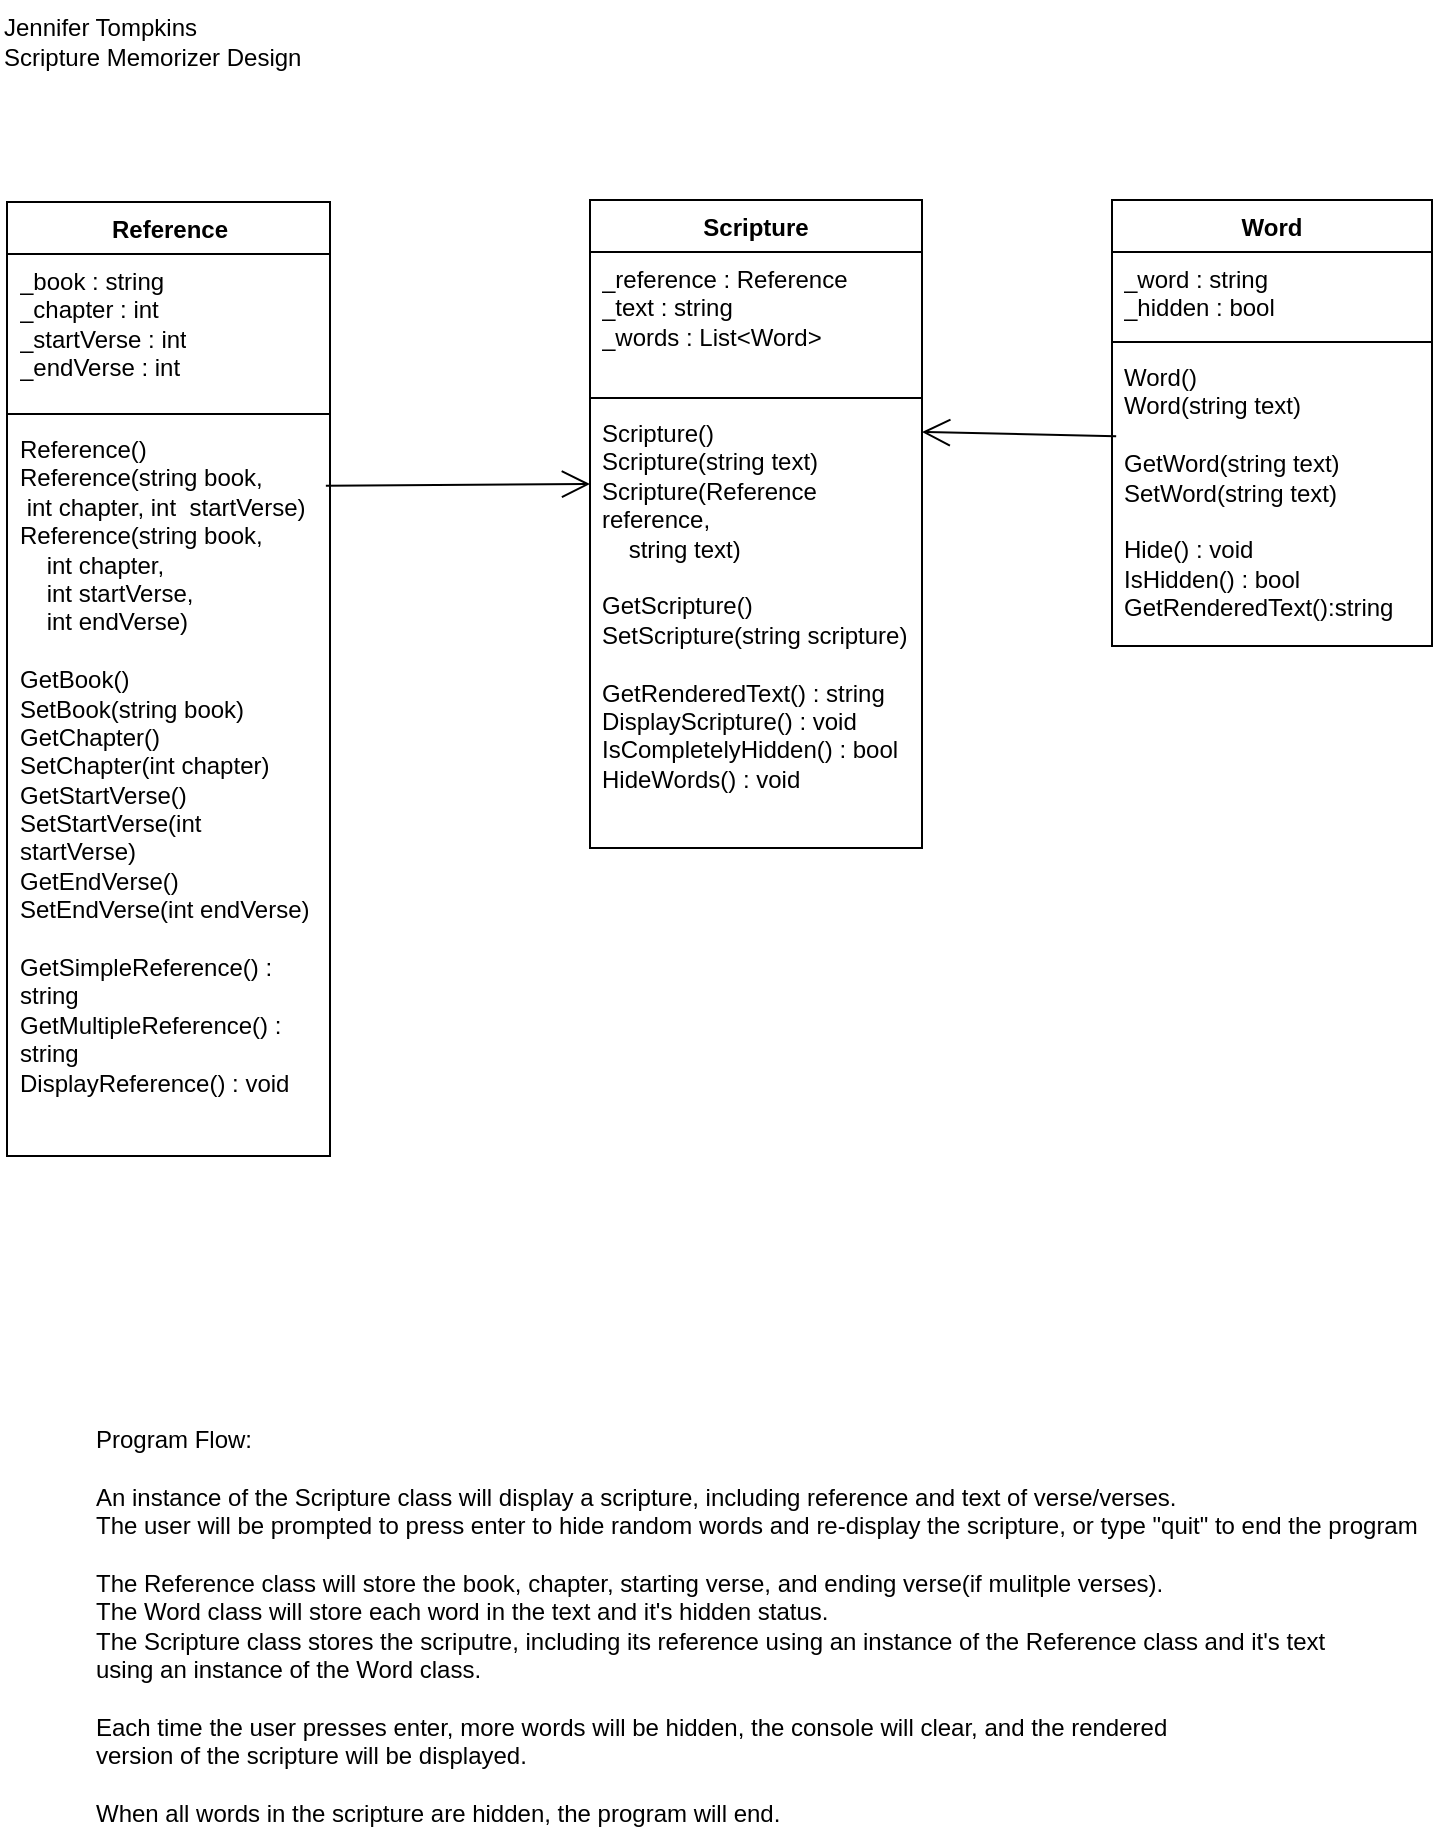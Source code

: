 <mxfile version="21.3.2" type="github">
  <diagram id="C5RBs43oDa-KdzZeNtuy" name="Page-1">
    <mxGraphModel dx="1434" dy="790" grid="0" gridSize="10" guides="1" tooltips="1" connect="1" arrows="1" fold="1" page="1" pageScale="1" pageWidth="827" pageHeight="1169" background="#ffffff" math="0" shadow="0">
      <root>
        <mxCell id="WIyWlLk6GJQsqaUBKTNV-0" />
        <mxCell id="WIyWlLk6GJQsqaUBKTNV-1" parent="WIyWlLk6GJQsqaUBKTNV-0" />
        <mxCell id="IguEvuTKmepFIFM6E3DM-27" value="Program Flow:&lt;br&gt;&lt;br&gt;An instance of the Scripture class will display a scripture, including reference and text of verse/verses.&lt;br&gt;The user will be prompted to press enter to hide random words and re-display the scripture, or type &quot;quit&quot; to end the program&lt;br&gt;&lt;br&gt;The Reference class will store the book, chapter, starting verse, and ending verse(if mulitple verses).&lt;br&gt;The Word class will store each word in the text and it&#39;s hidden status.&lt;br&gt;The Scripture class stores the scriputre, including its reference using an instance of the Reference class and it&#39;s text &lt;br&gt;using an instance of the Word class.&lt;br&gt;&lt;br&gt;Each time the user presses enter, more words will be hidden, the console will clear, and the rendered&lt;br&gt;version of the scripture will be displayed.&lt;br&gt;&lt;br&gt;When all words in the scripture are hidden, the program will end." style="text;html=1;align=left;verticalAlign=middle;resizable=0;points=[];autosize=1;strokeColor=none;fillColor=none;" parent="WIyWlLk6GJQsqaUBKTNV-1" vertex="1">
          <mxGeometry x="85" y="729" width="679" height="214" as="geometry" />
        </mxCell>
        <mxCell id="IguEvuTKmepFIFM6E3DM-28" value="Jennifer Tompkins&lt;br&gt;&lt;div style=&quot;&quot;&gt;&lt;span style=&quot;background-color: initial;&quot;&gt;Scripture Memorizer Design&lt;/span&gt;&lt;/div&gt;" style="text;html=1;align=left;verticalAlign=middle;resizable=0;points=[];autosize=1;strokeColor=none;fillColor=none;" parent="WIyWlLk6GJQsqaUBKTNV-1" vertex="1">
          <mxGeometry x="39" y="23" width="167" height="41" as="geometry" />
        </mxCell>
        <mxCell id="xL8gWNdVzd0Zu4KHVVUs-29" value="Reference" style="swimlane;fontStyle=1;align=center;verticalAlign=top;childLayout=stackLayout;horizontal=1;startSize=26;horizontalStack=0;resizeParent=1;resizeParentMax=0;resizeLast=0;collapsible=1;marginBottom=0;whiteSpace=wrap;html=1;" parent="WIyWlLk6GJQsqaUBKTNV-1" vertex="1">
          <mxGeometry x="42.5" y="124" width="161.5" height="477" as="geometry" />
        </mxCell>
        <mxCell id="xL8gWNdVzd0Zu4KHVVUs-30" value="&lt;div style=&quot;border-color: var(--border-color);&quot;&gt;_book : string&lt;/div&gt;&lt;div style=&quot;border-color: var(--border-color);&quot;&gt;_chapter : int&lt;/div&gt;&lt;div style=&quot;border-color: var(--border-color);&quot;&gt;_startVerse : int&lt;/div&gt;&lt;div style=&quot;border-color: var(--border-color);&quot;&gt;_endVerse : int&lt;/div&gt;" style="text;strokeColor=none;fillColor=none;align=left;verticalAlign=top;spacingLeft=4;spacingRight=4;overflow=hidden;rotatable=0;points=[[0,0.5],[1,0.5]];portConstraint=eastwest;whiteSpace=wrap;html=1;" parent="xL8gWNdVzd0Zu4KHVVUs-29" vertex="1">
          <mxGeometry y="26" width="161.5" height="76" as="geometry" />
        </mxCell>
        <mxCell id="xL8gWNdVzd0Zu4KHVVUs-31" value="" style="line;strokeWidth=1;fillColor=none;align=left;verticalAlign=middle;spacingTop=-1;spacingLeft=3;spacingRight=3;rotatable=0;labelPosition=right;points=[];portConstraint=eastwest;strokeColor=inherit;" parent="xL8gWNdVzd0Zu4KHVVUs-29" vertex="1">
          <mxGeometry y="102" width="161.5" height="8" as="geometry" />
        </mxCell>
        <mxCell id="xL8gWNdVzd0Zu4KHVVUs-42" value="" style="endArrow=open;endFill=1;endSize=12;html=1;rounded=0;exitX=0.981;exitY=0.087;exitDx=0;exitDy=0;exitPerimeter=0;" parent="xL8gWNdVzd0Zu4KHVVUs-29" edge="1">
          <mxGeometry width="160" relative="1" as="geometry">
            <mxPoint x="159.431" y="141.929" as="sourcePoint" />
            <mxPoint x="291.5" y="141" as="targetPoint" />
          </mxGeometry>
        </mxCell>
        <mxCell id="xL8gWNdVzd0Zu4KHVVUs-32" value="&lt;div style=&quot;border-color: var(--border-color);&quot;&gt;Reference()&lt;/div&gt;&lt;div style=&quot;border-color: var(--border-color);&quot;&gt;Reference(string book,&lt;/div&gt;&lt;div style=&quot;border-color: var(--border-color);&quot;&gt;&lt;span style=&quot;white-space: pre;&quot;&gt; &lt;/span&gt;int chapter,&amp;nbsp;&lt;span style=&quot;background-color: initial;&quot;&gt;int &lt;span style=&quot;white-space: pre;&quot;&gt; &lt;/span&gt;startVerse)&lt;/span&gt;&lt;/div&gt;&lt;div style=&quot;border-color: var(--border-color);&quot;&gt;Reference(string book,&lt;/div&gt;&lt;div style=&quot;border-color: var(--border-color);&quot;&gt;&lt;span style=&quot;border-color: var(--border-color);&quot;&gt;&lt;span style=&quot;border-color: var(--border-color);&quot;&gt;&lt;span style=&quot;border-color: var(--border-color);&quot;&gt;&amp;nbsp;&amp;nbsp;&amp;nbsp;&amp;nbsp;&lt;/span&gt;&lt;/span&gt;int chapter,&lt;/span&gt;&lt;/div&gt;&lt;div style=&quot;border-color: var(--border-color);&quot;&gt;&lt;span style=&quot;border-color: var(--border-color);&quot;&gt;&lt;span style=&quot;border-color: var(--border-color);&quot;&gt;&lt;span style=&quot;border-color: var(--border-color);&quot;&gt;&amp;nbsp;&amp;nbsp;&amp;nbsp;&amp;nbsp;&lt;/span&gt;&lt;/span&gt;int startVerse,&lt;/span&gt;&lt;/div&gt;&lt;div style=&quot;border-color: var(--border-color);&quot;&gt;&lt;span style=&quot;border-color: var(--border-color);&quot;&gt;&lt;span style=&quot;border-color: var(--border-color);&quot;&gt;&lt;span style=&quot;border-color: var(--border-color);&quot;&gt;&amp;nbsp;&amp;nbsp;&amp;nbsp;&amp;nbsp;&lt;/span&gt;&lt;/span&gt;int endVerse)&lt;/span&gt;&lt;/div&gt;&lt;div style=&quot;border-color: var(--border-color);&quot;&gt;&lt;br style=&quot;border-color: var(--border-color);&quot;&gt;&lt;/div&gt;&lt;div style=&quot;border-color: var(--border-color);&quot;&gt;GetBook()&lt;/div&gt;&lt;div style=&quot;border-color: var(--border-color);&quot;&gt;SetBook(string book)&lt;/div&gt;&lt;div style=&quot;border-color: var(--border-color);&quot;&gt;GetChapter()&lt;/div&gt;&lt;div style=&quot;border-color: var(--border-color);&quot;&gt;SetChapter(int chapter)&lt;/div&gt;&lt;div style=&quot;border-color: var(--border-color);&quot;&gt;GetStartVerse()&lt;/div&gt;&lt;div style=&quot;border-color: var(--border-color);&quot;&gt;SetStartVerse(int startVerse)&lt;/div&gt;&lt;div style=&quot;border-color: var(--border-color);&quot;&gt;GetEndVerse()&lt;/div&gt;&lt;div style=&quot;border-color: var(--border-color);&quot;&gt;SetEndVerse(int endVerse)&lt;/div&gt;&lt;div style=&quot;border-color: var(--border-color);&quot;&gt;&lt;br style=&quot;border-color: var(--border-color);&quot;&gt;&lt;/div&gt;&lt;div style=&quot;border-color: var(--border-color);&quot;&gt;GetSimpleReference() : string&lt;/div&gt;&lt;div style=&quot;border-color: var(--border-color);&quot;&gt;GetMultipleReference() : string&lt;/div&gt;&lt;div style=&quot;border-color: var(--border-color);&quot;&gt;DisplayReference() : void&lt;/div&gt;" style="text;strokeColor=none;fillColor=none;align=left;verticalAlign=top;spacingLeft=4;spacingRight=4;overflow=hidden;rotatable=0;points=[[0,0.5],[1,0.5]];portConstraint=eastwest;whiteSpace=wrap;html=1;" parent="xL8gWNdVzd0Zu4KHVVUs-29" vertex="1">
          <mxGeometry y="110" width="161.5" height="367" as="geometry" />
        </mxCell>
        <mxCell id="xL8gWNdVzd0Zu4KHVVUs-34" value="Scripture" style="swimlane;fontStyle=1;align=center;verticalAlign=top;childLayout=stackLayout;horizontal=1;startSize=26;horizontalStack=0;resizeParent=1;resizeParentMax=0;resizeLast=0;collapsible=1;marginBottom=0;whiteSpace=wrap;html=1;" parent="WIyWlLk6GJQsqaUBKTNV-1" vertex="1">
          <mxGeometry x="334" y="123" width="166" height="324" as="geometry" />
        </mxCell>
        <mxCell id="xL8gWNdVzd0Zu4KHVVUs-35" value="&lt;div style=&quot;border-color: var(--border-color);&quot;&gt;_reference : Reference&lt;/div&gt;&lt;div style=&quot;border-color: var(--border-color);&quot;&gt;_text : string&lt;/div&gt;&lt;div style=&quot;border-color: var(--border-color);&quot;&gt;_words : List&amp;lt;Word&amp;gt;&lt;/div&gt;" style="text;strokeColor=none;fillColor=none;align=left;verticalAlign=top;spacingLeft=4;spacingRight=4;overflow=hidden;rotatable=0;points=[[0,0.5],[1,0.5]];portConstraint=eastwest;whiteSpace=wrap;html=1;" parent="xL8gWNdVzd0Zu4KHVVUs-34" vertex="1">
          <mxGeometry y="26" width="166" height="69" as="geometry" />
        </mxCell>
        <mxCell id="xL8gWNdVzd0Zu4KHVVUs-36" value="" style="line;strokeWidth=1;fillColor=none;align=left;verticalAlign=middle;spacingTop=-1;spacingLeft=3;spacingRight=3;rotatable=0;labelPosition=right;points=[];portConstraint=eastwest;strokeColor=inherit;" parent="xL8gWNdVzd0Zu4KHVVUs-34" vertex="1">
          <mxGeometry y="95" width="166" height="8" as="geometry" />
        </mxCell>
        <mxCell id="xL8gWNdVzd0Zu4KHVVUs-37" value="&lt;div style=&quot;border-color: var(--border-color);&quot;&gt;Scripture()&lt;/div&gt;&lt;div style=&quot;border-color: var(--border-color);&quot;&gt;Scripture(string text)&lt;/div&gt;&lt;div style=&quot;border-color: var(--border-color);&quot;&gt;Scripture(Reference reference,&lt;/div&gt;&lt;div style=&quot;border-color: var(--border-color);&quot;&gt;&lt;span style=&quot;white-space: pre;&quot;&gt;&amp;nbsp;&amp;nbsp;&amp;nbsp;&amp;nbsp;&lt;/span&gt;string text)&lt;span style=&quot;border-color: var(--border-color);&quot;&gt;&lt;/span&gt;&lt;/div&gt;&lt;div style=&quot;border-color: var(--border-color);&quot;&gt;&lt;br style=&quot;border-color: var(--border-color);&quot;&gt;&lt;/div&gt;&lt;div style=&quot;border-color: var(--border-color);&quot;&gt;GetScripture()&lt;/div&gt;&lt;div style=&quot;border-color: var(--border-color);&quot;&gt;SetScripture(string scripture)&lt;/div&gt;&lt;div style=&quot;border-color: var(--border-color);&quot;&gt;&lt;br style=&quot;border-color: var(--border-color);&quot;&gt;&lt;/div&gt;&lt;div style=&quot;border-color: var(--border-color);&quot;&gt;GetRenderedText() : string&lt;/div&gt;&lt;div style=&quot;border-color: var(--border-color);&quot;&gt;DisplayScripture() : void&lt;/div&gt;&lt;div style=&quot;border-color: var(--border-color);&quot;&gt;IsCompletelyHidden() : bool&lt;/div&gt;&lt;div style=&quot;border-color: var(--border-color);&quot;&gt;HideWords() : void&lt;/div&gt;" style="text;strokeColor=none;fillColor=none;align=left;verticalAlign=top;spacingLeft=4;spacingRight=4;overflow=hidden;rotatable=0;points=[[0,0.5],[1,0.5]];portConstraint=eastwest;whiteSpace=wrap;html=1;" parent="xL8gWNdVzd0Zu4KHVVUs-34" vertex="1">
          <mxGeometry y="103" width="166" height="221" as="geometry" />
        </mxCell>
        <mxCell id="xL8gWNdVzd0Zu4KHVVUs-38" value="Word" style="swimlane;fontStyle=1;align=center;verticalAlign=top;childLayout=stackLayout;horizontal=1;startSize=26;horizontalStack=0;resizeParent=1;resizeParentMax=0;resizeLast=0;collapsible=1;marginBottom=0;whiteSpace=wrap;html=1;" parent="WIyWlLk6GJQsqaUBKTNV-1" vertex="1">
          <mxGeometry x="595" y="123" width="160" height="223" as="geometry" />
        </mxCell>
        <mxCell id="xL8gWNdVzd0Zu4KHVVUs-39" value="&lt;div style=&quot;border-color: var(--border-color);&quot;&gt;_word : string&lt;/div&gt;&lt;div style=&quot;border-color: var(--border-color);&quot;&gt;_hidden : bool&lt;/div&gt;" style="text;strokeColor=none;fillColor=none;align=left;verticalAlign=top;spacingLeft=4;spacingRight=4;overflow=hidden;rotatable=0;points=[[0,0.5],[1,0.5]];portConstraint=eastwest;whiteSpace=wrap;html=1;" parent="xL8gWNdVzd0Zu4KHVVUs-38" vertex="1">
          <mxGeometry y="26" width="160" height="41" as="geometry" />
        </mxCell>
        <mxCell id="xL8gWNdVzd0Zu4KHVVUs-40" value="" style="line;strokeWidth=1;fillColor=none;align=left;verticalAlign=middle;spacingTop=-1;spacingLeft=3;spacingRight=3;rotatable=0;labelPosition=right;points=[];portConstraint=eastwest;strokeColor=inherit;" parent="xL8gWNdVzd0Zu4KHVVUs-38" vertex="1">
          <mxGeometry y="67" width="160" height="8" as="geometry" />
        </mxCell>
        <mxCell id="xL8gWNdVzd0Zu4KHVVUs-43" value="" style="endArrow=open;endFill=1;endSize=12;html=1;rounded=0;exitX=0.013;exitY=0.291;exitDx=0;exitDy=0;exitPerimeter=0;" parent="xL8gWNdVzd0Zu4KHVVUs-38" source="xL8gWNdVzd0Zu4KHVVUs-41" edge="1">
          <mxGeometry width="160" relative="1" as="geometry">
            <mxPoint x="65" y="116" as="sourcePoint" />
            <mxPoint x="-95" y="116" as="targetPoint" />
          </mxGeometry>
        </mxCell>
        <mxCell id="xL8gWNdVzd0Zu4KHVVUs-41" value="&lt;div style=&quot;border-color: var(--border-color);&quot;&gt;Word()&lt;/div&gt;&lt;div style=&quot;border-color: var(--border-color);&quot;&gt;Word(string text)&lt;/div&gt;&lt;div style=&quot;border-color: var(--border-color);&quot;&gt;&lt;br style=&quot;border-color: var(--border-color);&quot;&gt;&lt;/div&gt;&lt;div style=&quot;border-color: var(--border-color);&quot;&gt;GetWord(string text)&lt;/div&gt;&lt;div style=&quot;border-color: var(--border-color);&quot;&gt;SetWord(string text)&lt;/div&gt;&lt;div style=&quot;border-color: var(--border-color);&quot;&gt;&lt;br style=&quot;border-color: var(--border-color);&quot;&gt;&lt;/div&gt;&lt;div style=&quot;border-color: var(--border-color);&quot;&gt;Hide() : void&lt;/div&gt;&lt;div style=&quot;border-color: var(--border-color);&quot;&gt;IsHidden() : bool&lt;/div&gt;&lt;div style=&quot;border-color: var(--border-color);&quot;&gt;GetRenderedText():string&lt;/div&gt;" style="text;strokeColor=none;fillColor=none;align=left;verticalAlign=top;spacingLeft=4;spacingRight=4;overflow=hidden;rotatable=0;points=[[0,0.5],[1,0.5]];portConstraint=eastwest;whiteSpace=wrap;html=1;" parent="xL8gWNdVzd0Zu4KHVVUs-38" vertex="1">
          <mxGeometry y="75" width="160" height="148" as="geometry" />
        </mxCell>
      </root>
    </mxGraphModel>
  </diagram>
</mxfile>
